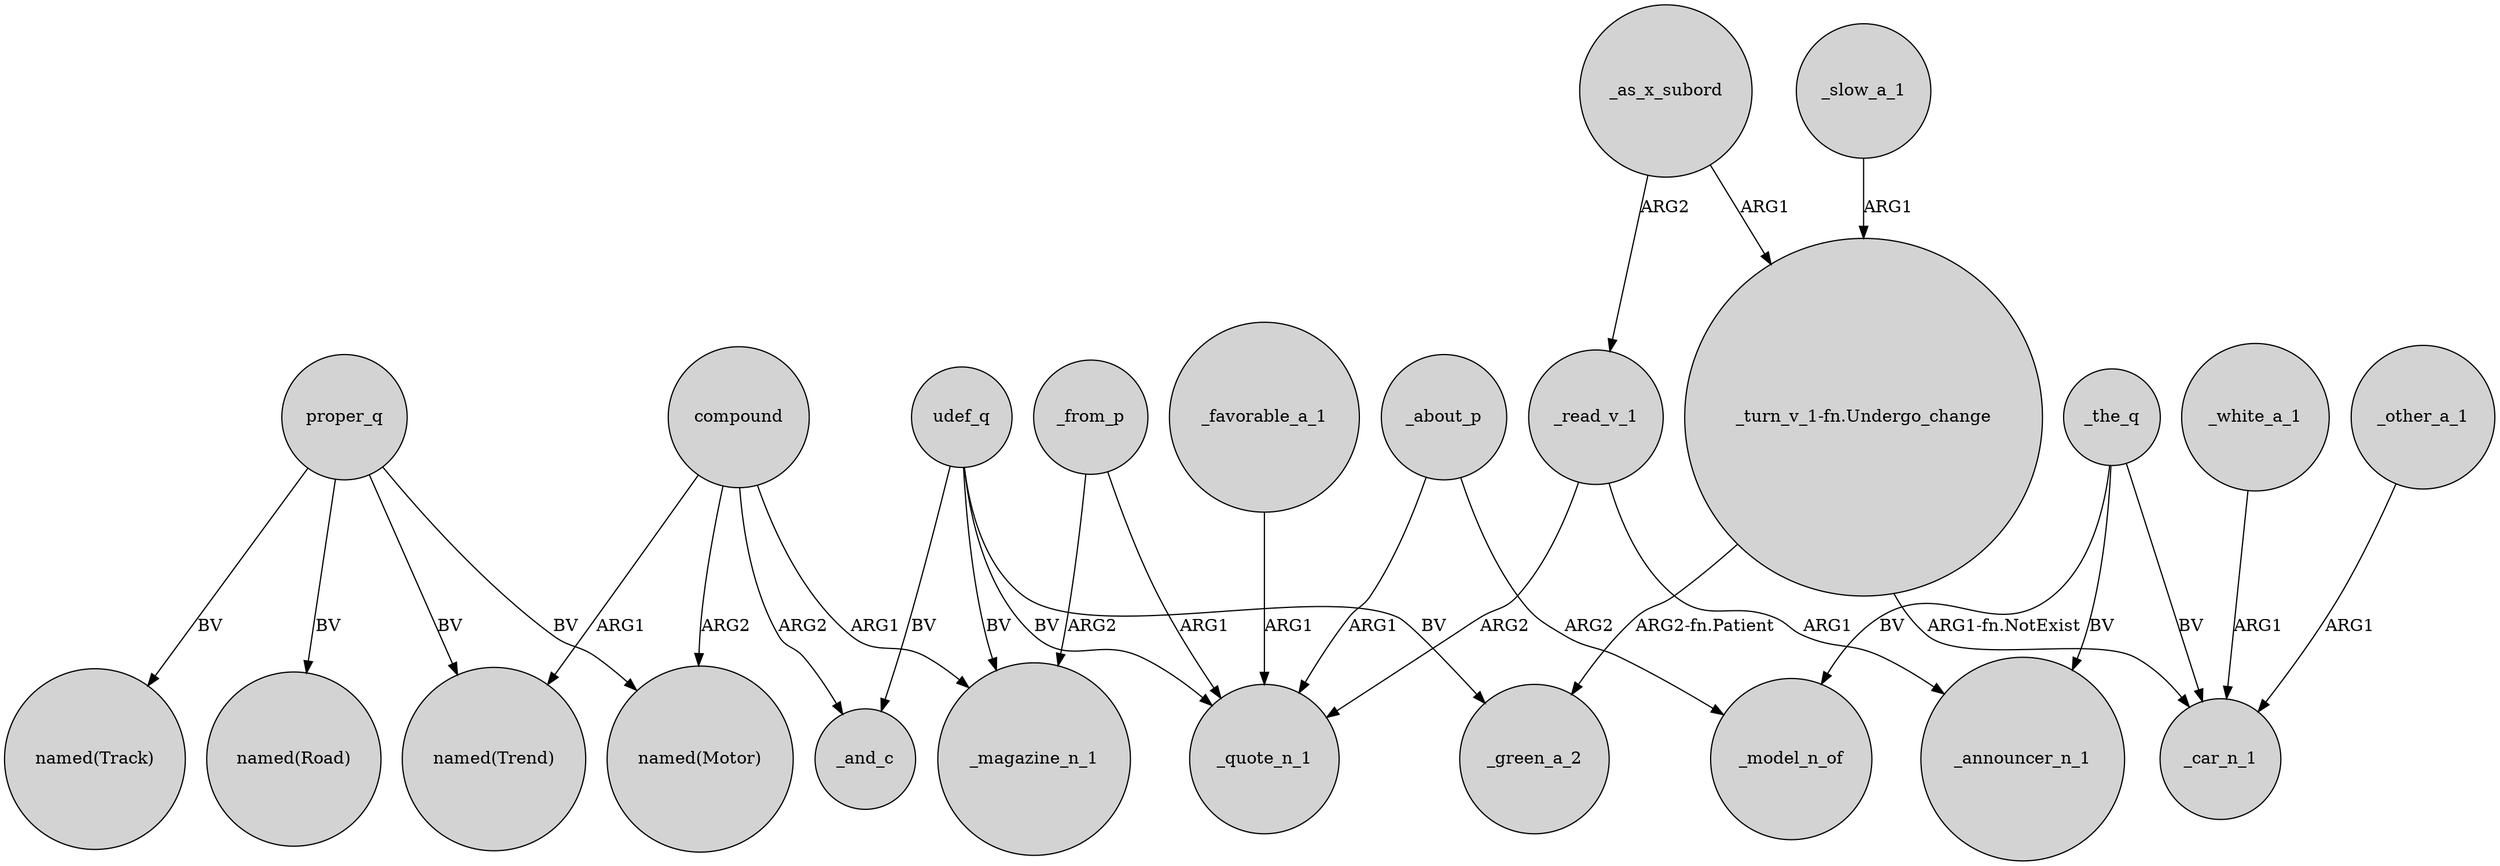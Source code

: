 digraph {
	node [shape=circle style=filled]
	_as_x_subord -> _read_v_1 [label=ARG2]
	_from_p -> _quote_n_1 [label=ARG1]
	_read_v_1 -> _quote_n_1 [label=ARG2]
	"_turn_v_1-fn.Undergo_change" -> _green_a_2 [label="ARG2-fn.Patient"]
	_about_p -> _model_n_of [label=ARG2]
	_from_p -> _magazine_n_1 [label=ARG2]
	_other_a_1 -> _car_n_1 [label=ARG1]
	_white_a_1 -> _car_n_1 [label=ARG1]
	compound -> "named(Trend)" [label=ARG1]
	_the_q -> _car_n_1 [label=BV]
	_favorable_a_1 -> _quote_n_1 [label=ARG1]
	"_turn_v_1-fn.Undergo_change" -> _car_n_1 [label="ARG1-fn.NotExist"]
	_the_q -> _model_n_of [label=BV]
	udef_q -> _magazine_n_1 [label=BV]
	compound -> _and_c [label=ARG2]
	proper_q -> "named(Trend)" [label=BV]
	proper_q -> "named(Motor)" [label=BV]
	_slow_a_1 -> "_turn_v_1-fn.Undergo_change" [label=ARG1]
	udef_q -> _quote_n_1 [label=BV]
	compound -> "named(Motor)" [label=ARG2]
	udef_q -> _green_a_2 [label=BV]
	compound -> _magazine_n_1 [label=ARG1]
	_the_q -> _announcer_n_1 [label=BV]
	_about_p -> _quote_n_1 [label=ARG1]
	proper_q -> "named(Track)" [label=BV]
	udef_q -> _and_c [label=BV]
	_as_x_subord -> "_turn_v_1-fn.Undergo_change" [label=ARG1]
	_read_v_1 -> _announcer_n_1 [label=ARG1]
	proper_q -> "named(Road)" [label=BV]
}
